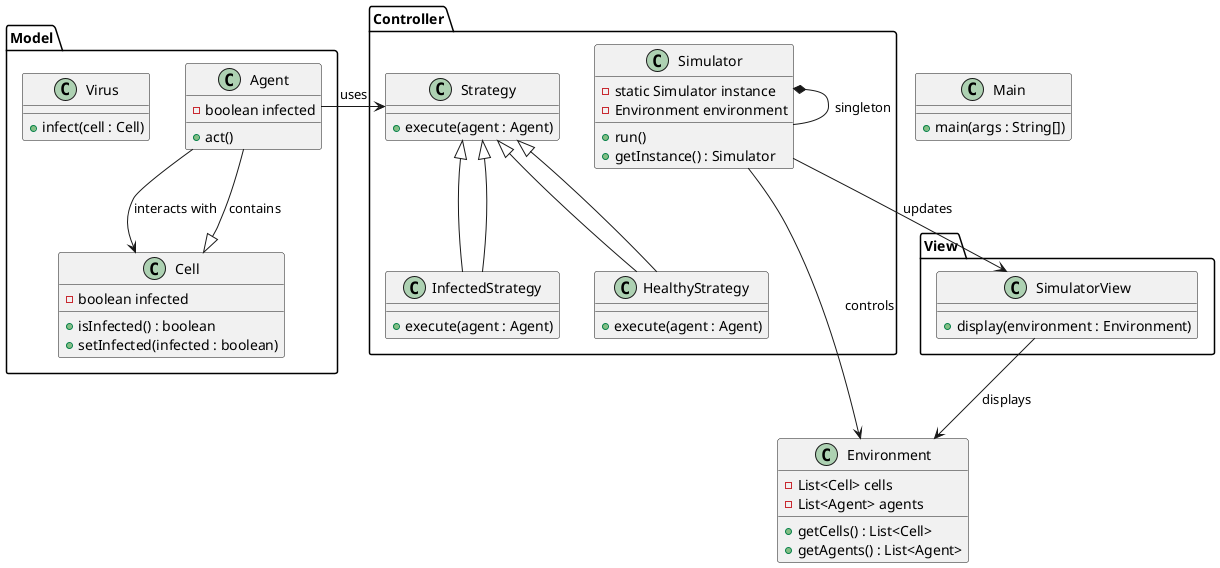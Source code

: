 @startuml

package Model {
    class Agent {
        - boolean infected
        + act()
    }

    class Cell {
        - boolean infected
        + isInfected() : boolean
        + setInfected(infected : boolean)
    }

    class Virus {
        + infect(cell : Cell)
    }
}

package Controller {
    class Strategy {
        + execute(agent : Agent)
    }

    class InfectedStrategy extends Strategy {
        + execute(agent : Agent)
    }

    class HealthyStrategy extends Strategy {
        + execute(agent : Agent)
    }

    class Simulator {
        - static Simulator instance
        - Environment environment
        + run()
        + getInstance() : Simulator
    }
}

package View {
    class SimulatorView {
        + display(environment : Environment)
    }
}

class Environment {
    - List<Cell> cells
    - List<Agent> agents
    + getCells() : List<Cell>
    + getAgents() : List<Agent>
}

class Main {
    + main(args : String[])
}

Model.Agent -right-> Controller.Strategy : "uses"
Model.Agent -down-> Model.Cell : "interacts with"
Model.Cell <|-- Model.Agent : "contains"
Controller.Strategy <|-- Controller.InfectedStrategy
Controller.Strategy <|-- Controller.HealthyStrategy
Controller.Simulator -right-> Environment : "controls"
Controller.Simulator *-- Controller.Simulator : "singleton"
Controller.Simulator -down-> View.SimulatorView : "updates"
View.SimulatorView --> Environment : "displays"

@enduml
